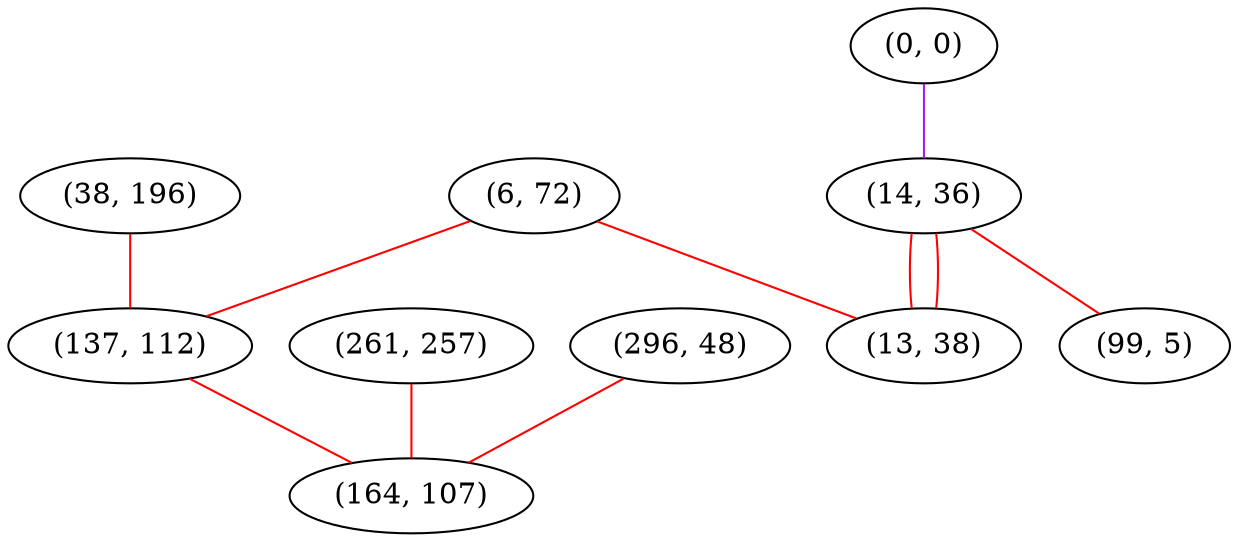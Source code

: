 graph "" {
"(38, 196)";
"(0, 0)";
"(6, 72)";
"(14, 36)";
"(13, 38)";
"(137, 112)";
"(261, 257)";
"(296, 48)";
"(164, 107)";
"(99, 5)";
"(38, 196)" -- "(137, 112)"  [color=red, key=0, weight=1];
"(0, 0)" -- "(14, 36)"  [color=purple, key=0, weight=4];
"(6, 72)" -- "(13, 38)"  [color=red, key=0, weight=1];
"(6, 72)" -- "(137, 112)"  [color=red, key=0, weight=1];
"(14, 36)" -- "(13, 38)"  [color=red, key=0, weight=1];
"(14, 36)" -- "(13, 38)"  [color=red, key=1, weight=1];
"(14, 36)" -- "(99, 5)"  [color=red, key=0, weight=1];
"(137, 112)" -- "(164, 107)"  [color=red, key=0, weight=1];
"(261, 257)" -- "(164, 107)"  [color=red, key=0, weight=1];
"(296, 48)" -- "(164, 107)"  [color=red, key=0, weight=1];
}
